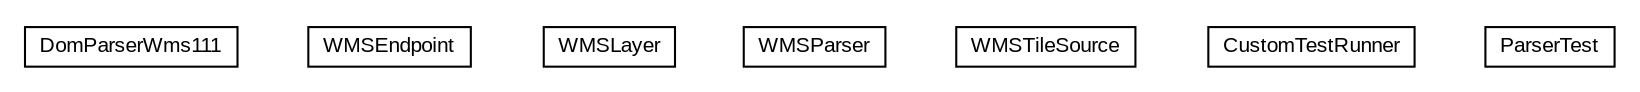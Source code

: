 #!/usr/local/bin/dot
#
# Class diagram 
# Generated by UMLGraph version R5_6-24-gf6e263 (http://www.umlgraph.org/)
#

digraph G {
	edge [fontname="arial",fontsize=10,labelfontname="arial",labelfontsize=10];
	node [fontname="arial",fontsize=10,shape=plaintext];
	nodesep=0.25;
	ranksep=0.5;
	// org.osmdroid.wms.DomParserWms111
	c35280 [label=<<table title="org.osmdroid.wms.DomParserWms111" border="0" cellborder="1" cellspacing="0" cellpadding="2" port="p" href="./DomParserWms111.html">
		<tr><td><table border="0" cellspacing="0" cellpadding="1">
<tr><td align="center" balign="center"> DomParserWms111 </td></tr>
		</table></td></tr>
		</table>>, URL="./DomParserWms111.html", fontname="arial", fontcolor="black", fontsize=10.0];
	// org.osmdroid.wms.WMSEndpoint
	c35281 [label=<<table title="org.osmdroid.wms.WMSEndpoint" border="0" cellborder="1" cellspacing="0" cellpadding="2" port="p" href="./WMSEndpoint.html">
		<tr><td><table border="0" cellspacing="0" cellpadding="1">
<tr><td align="center" balign="center"> WMSEndpoint </td></tr>
		</table></td></tr>
		</table>>, URL="./WMSEndpoint.html", fontname="arial", fontcolor="black", fontsize=10.0];
	// org.osmdroid.wms.WMSLayer
	c35282 [label=<<table title="org.osmdroid.wms.WMSLayer" border="0" cellborder="1" cellspacing="0" cellpadding="2" port="p" href="./WMSLayer.html">
		<tr><td><table border="0" cellspacing="0" cellpadding="1">
<tr><td align="center" balign="center"> WMSLayer </td></tr>
		</table></td></tr>
		</table>>, URL="./WMSLayer.html", fontname="arial", fontcolor="black", fontsize=10.0];
	// org.osmdroid.wms.WMSParser
	c35283 [label=<<table title="org.osmdroid.wms.WMSParser" border="0" cellborder="1" cellspacing="0" cellpadding="2" port="p" href="./WMSParser.html">
		<tr><td><table border="0" cellspacing="0" cellpadding="1">
<tr><td align="center" balign="center"> WMSParser </td></tr>
		</table></td></tr>
		</table>>, URL="./WMSParser.html", fontname="arial", fontcolor="black", fontsize=10.0];
	// org.osmdroid.wms.WMSTileSource
	c35284 [label=<<table title="org.osmdroid.wms.WMSTileSource" border="0" cellborder="1" cellspacing="0" cellpadding="2" port="p" href="./WMSTileSource.html">
		<tr><td><table border="0" cellspacing="0" cellpadding="1">
<tr><td align="center" balign="center"> WMSTileSource </td></tr>
		</table></td></tr>
		</table>>, URL="./WMSTileSource.html", fontname="arial", fontcolor="black", fontsize=10.0];
	// org.osmdroid.wms.CustomTestRunner
	c35285 [label=<<table title="org.osmdroid.wms.CustomTestRunner" border="0" cellborder="1" cellspacing="0" cellpadding="2" port="p" href="./CustomTestRunner.html">
		<tr><td><table border="0" cellspacing="0" cellpadding="1">
<tr><td align="center" balign="center"> CustomTestRunner </td></tr>
		</table></td></tr>
		</table>>, URL="./CustomTestRunner.html", fontname="arial", fontcolor="black", fontsize=10.0];
	// org.osmdroid.wms.ParserTest
	c35286 [label=<<table title="org.osmdroid.wms.ParserTest" border="0" cellborder="1" cellspacing="0" cellpadding="2" port="p" href="./ParserTest.html">
		<tr><td><table border="0" cellspacing="0" cellpadding="1">
<tr><td align="center" balign="center"> ParserTest </td></tr>
		</table></td></tr>
		</table>>, URL="./ParserTest.html", fontname="arial", fontcolor="black", fontsize=10.0];
}

